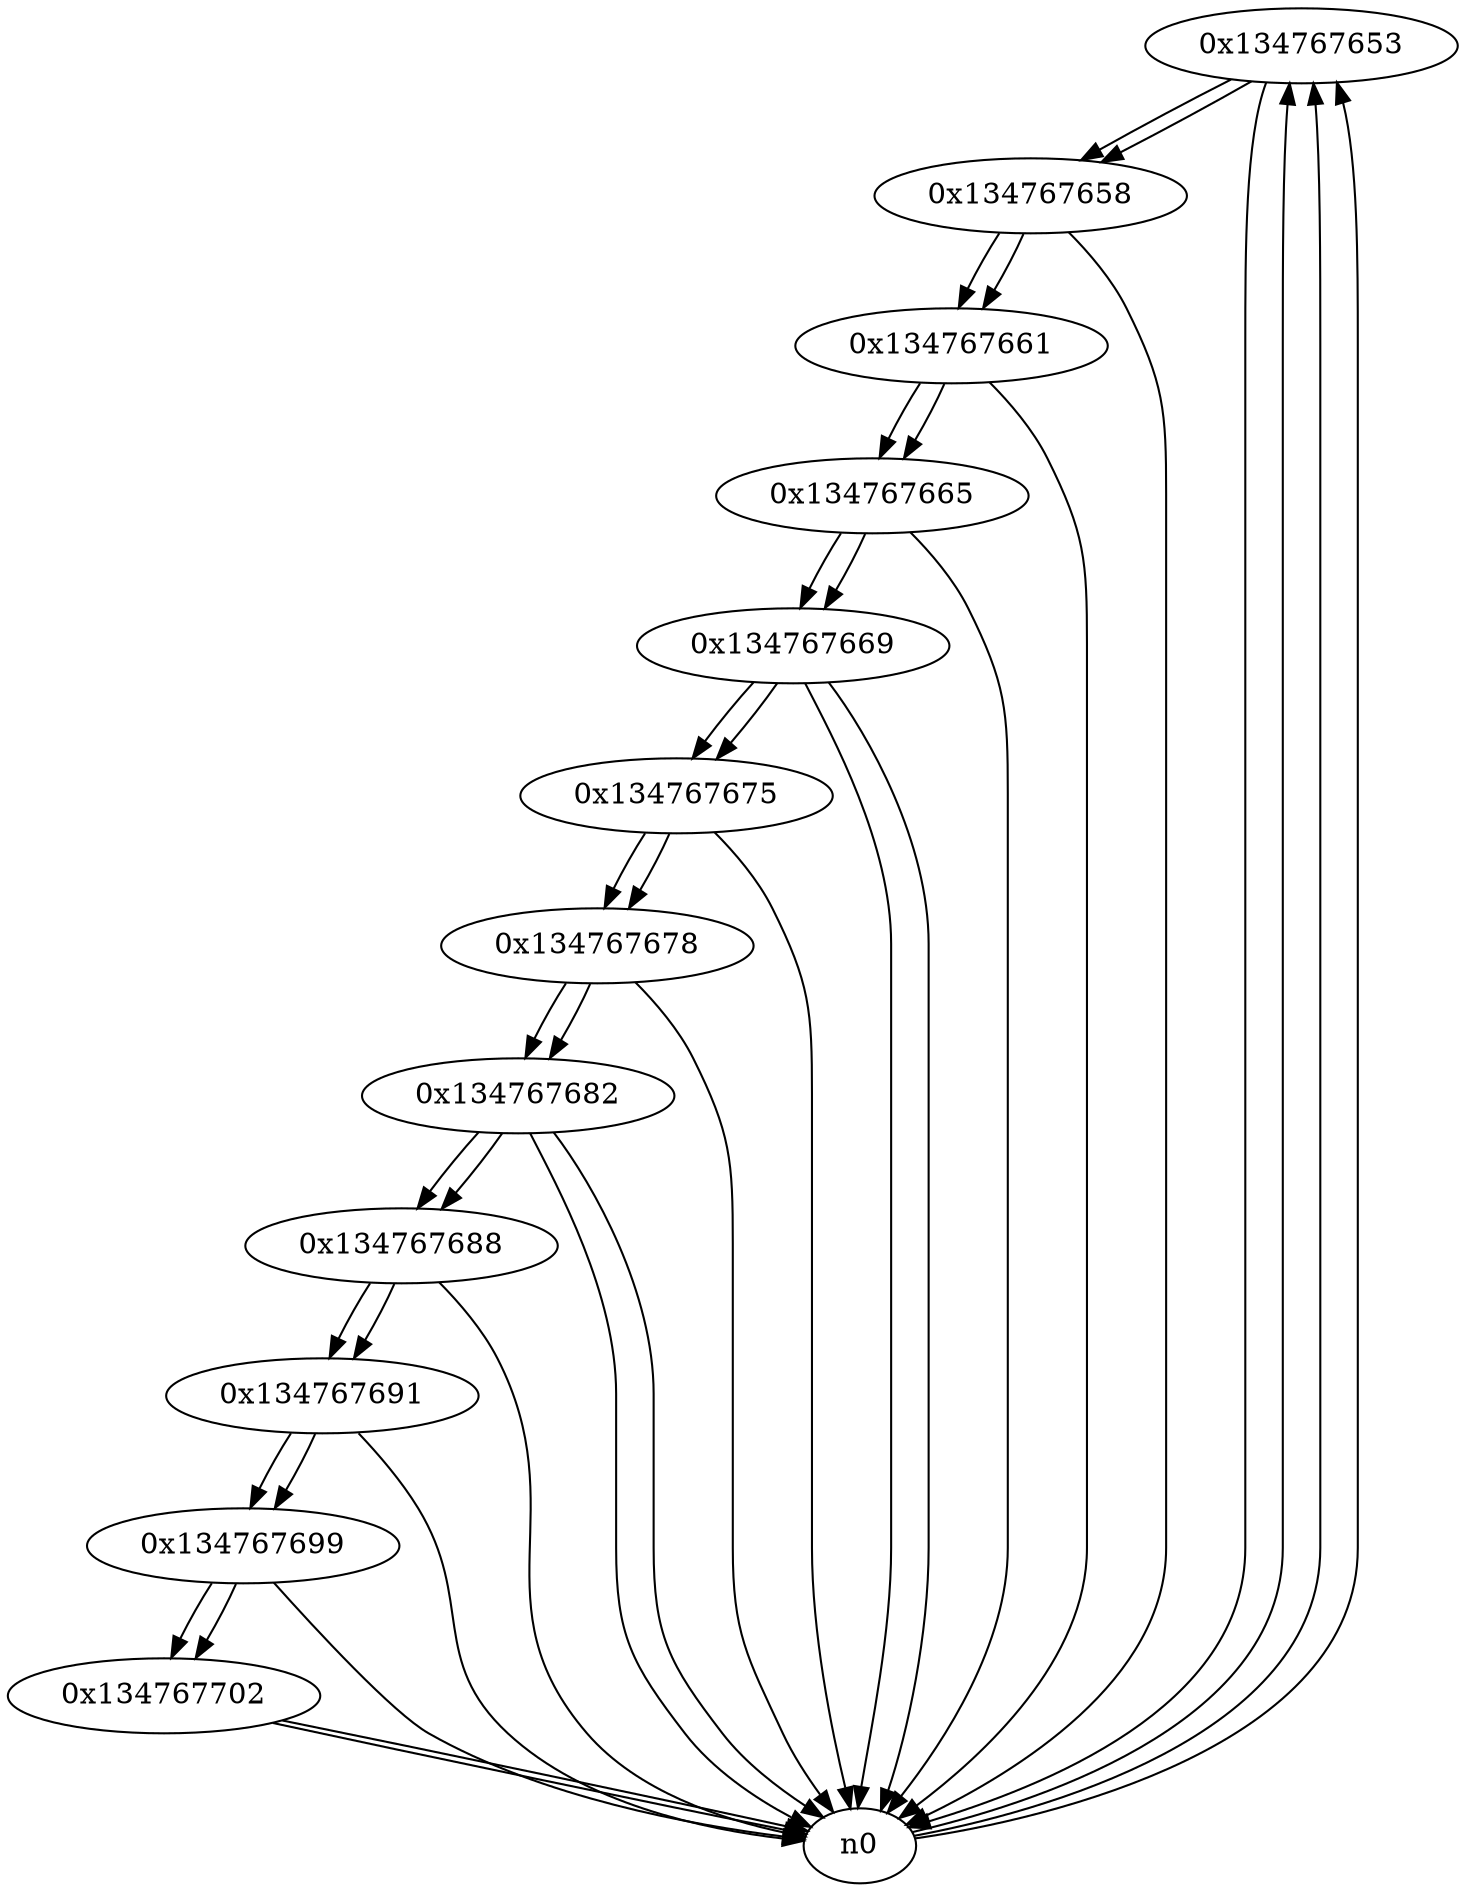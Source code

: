 digraph G{
/* nodes */
  n1 [label="0x134767653"]
  n2 [label="0x134767658"]
  n3 [label="0x134767661"]
  n4 [label="0x134767665"]
  n5 [label="0x134767669"]
  n6 [label="0x134767675"]
  n7 [label="0x134767678"]
  n8 [label="0x134767682"]
  n9 [label="0x134767688"]
  n10 [label="0x134767691"]
  n11 [label="0x134767699"]
  n12 [label="0x134767702"]
/* edges */
n1 -> n2;
n1 -> n0;
n0 -> n1;
n0 -> n1;
n0 -> n1;
n2 -> n3;
n2 -> n0;
n1 -> n2;
n3 -> n4;
n3 -> n0;
n2 -> n3;
n4 -> n5;
n4 -> n0;
n3 -> n4;
n5 -> n6;
n5 -> n0;
n5 -> n0;
n4 -> n5;
n6 -> n7;
n6 -> n0;
n5 -> n6;
n7 -> n8;
n7 -> n0;
n6 -> n7;
n8 -> n9;
n8 -> n0;
n8 -> n0;
n7 -> n8;
n9 -> n10;
n9 -> n0;
n8 -> n9;
n10 -> n11;
n10 -> n0;
n9 -> n10;
n11 -> n12;
n11 -> n0;
n10 -> n11;
n12 -> n0;
n12 -> n0;
n11 -> n12;
}
